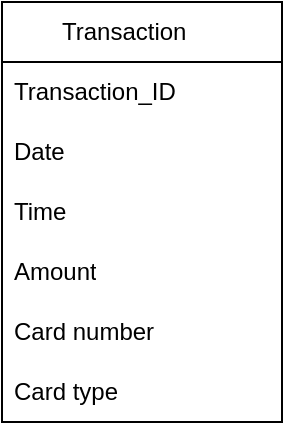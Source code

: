 <mxfile version="28.2.5">
  <diagram name="Page-1" id="o09CpWXBj6saSbTidqPz">
    <mxGraphModel dx="946" dy="540" grid="1" gridSize="10" guides="1" tooltips="1" connect="1" arrows="1" fold="1" page="1" pageScale="1" pageWidth="850" pageHeight="1100" math="0" shadow="0">
      <root>
        <mxCell id="0" />
        <mxCell id="1" parent="0" />
        <mxCell id="q5FUOcpofJaFz0HrwaRp-1" value="Transaction&lt;span style=&quot;white-space: pre;&quot;&gt;&#x9;&lt;/span&gt;" style="swimlane;fontStyle=0;childLayout=stackLayout;horizontal=1;startSize=30;horizontalStack=0;resizeParent=1;resizeParentMax=0;resizeLast=0;collapsible=1;marginBottom=0;whiteSpace=wrap;html=1;" vertex="1" parent="1">
          <mxGeometry x="270" y="150" width="140" height="210" as="geometry" />
        </mxCell>
        <mxCell id="q5FUOcpofJaFz0HrwaRp-2" value="&lt;div&gt;Transaction_ID&lt;/div&gt;" style="text;strokeColor=none;fillColor=none;align=left;verticalAlign=middle;spacingLeft=4;spacingRight=4;overflow=hidden;points=[[0,0.5],[1,0.5]];portConstraint=eastwest;rotatable=0;whiteSpace=wrap;html=1;" vertex="1" parent="q5FUOcpofJaFz0HrwaRp-1">
          <mxGeometry y="30" width="140" height="30" as="geometry" />
        </mxCell>
        <mxCell id="q5FUOcpofJaFz0HrwaRp-3" value="Date" style="text;strokeColor=none;fillColor=none;align=left;verticalAlign=middle;spacingLeft=4;spacingRight=4;overflow=hidden;points=[[0,0.5],[1,0.5]];portConstraint=eastwest;rotatable=0;whiteSpace=wrap;html=1;" vertex="1" parent="q5FUOcpofJaFz0HrwaRp-1">
          <mxGeometry y="60" width="140" height="30" as="geometry" />
        </mxCell>
        <mxCell id="q5FUOcpofJaFz0HrwaRp-4" value="Time" style="text;strokeColor=none;fillColor=none;align=left;verticalAlign=middle;spacingLeft=4;spacingRight=4;overflow=hidden;points=[[0,0.5],[1,0.5]];portConstraint=eastwest;rotatable=0;whiteSpace=wrap;html=1;" vertex="1" parent="q5FUOcpofJaFz0HrwaRp-1">
          <mxGeometry y="90" width="140" height="30" as="geometry" />
        </mxCell>
        <mxCell id="q5FUOcpofJaFz0HrwaRp-5" value="Amount" style="text;strokeColor=none;fillColor=none;align=left;verticalAlign=middle;spacingLeft=4;spacingRight=4;overflow=hidden;points=[[0,0.5],[1,0.5]];portConstraint=eastwest;rotatable=0;whiteSpace=wrap;html=1;" vertex="1" parent="q5FUOcpofJaFz0HrwaRp-1">
          <mxGeometry y="120" width="140" height="30" as="geometry" />
        </mxCell>
        <mxCell id="q5FUOcpofJaFz0HrwaRp-6" value="Card number" style="text;strokeColor=none;fillColor=none;align=left;verticalAlign=middle;spacingLeft=4;spacingRight=4;overflow=hidden;points=[[0,0.5],[1,0.5]];portConstraint=eastwest;rotatable=0;whiteSpace=wrap;html=1;" vertex="1" parent="q5FUOcpofJaFz0HrwaRp-1">
          <mxGeometry y="150" width="140" height="30" as="geometry" />
        </mxCell>
        <mxCell id="q5FUOcpofJaFz0HrwaRp-7" value="Card type" style="text;strokeColor=none;fillColor=none;align=left;verticalAlign=middle;spacingLeft=4;spacingRight=4;overflow=hidden;points=[[0,0.5],[1,0.5]];portConstraint=eastwest;rotatable=0;whiteSpace=wrap;html=1;" vertex="1" parent="q5FUOcpofJaFz0HrwaRp-1">
          <mxGeometry y="180" width="140" height="30" as="geometry" />
        </mxCell>
      </root>
    </mxGraphModel>
  </diagram>
</mxfile>
